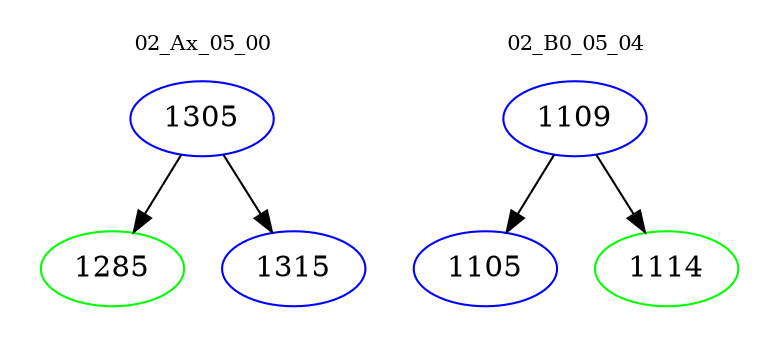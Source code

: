 digraph{
subgraph cluster_0 {
color = white
label = "02_Ax_05_00";
fontsize=10;
T0_1305 [label="1305", color="blue"]
T0_1305 -> T0_1285 [color="black"]
T0_1285 [label="1285", color="green"]
T0_1305 -> T0_1315 [color="black"]
T0_1315 [label="1315", color="blue"]
}
subgraph cluster_1 {
color = white
label = "02_B0_05_04";
fontsize=10;
T1_1109 [label="1109", color="blue"]
T1_1109 -> T1_1105 [color="black"]
T1_1105 [label="1105", color="blue"]
T1_1109 -> T1_1114 [color="black"]
T1_1114 [label="1114", color="green"]
}
}
